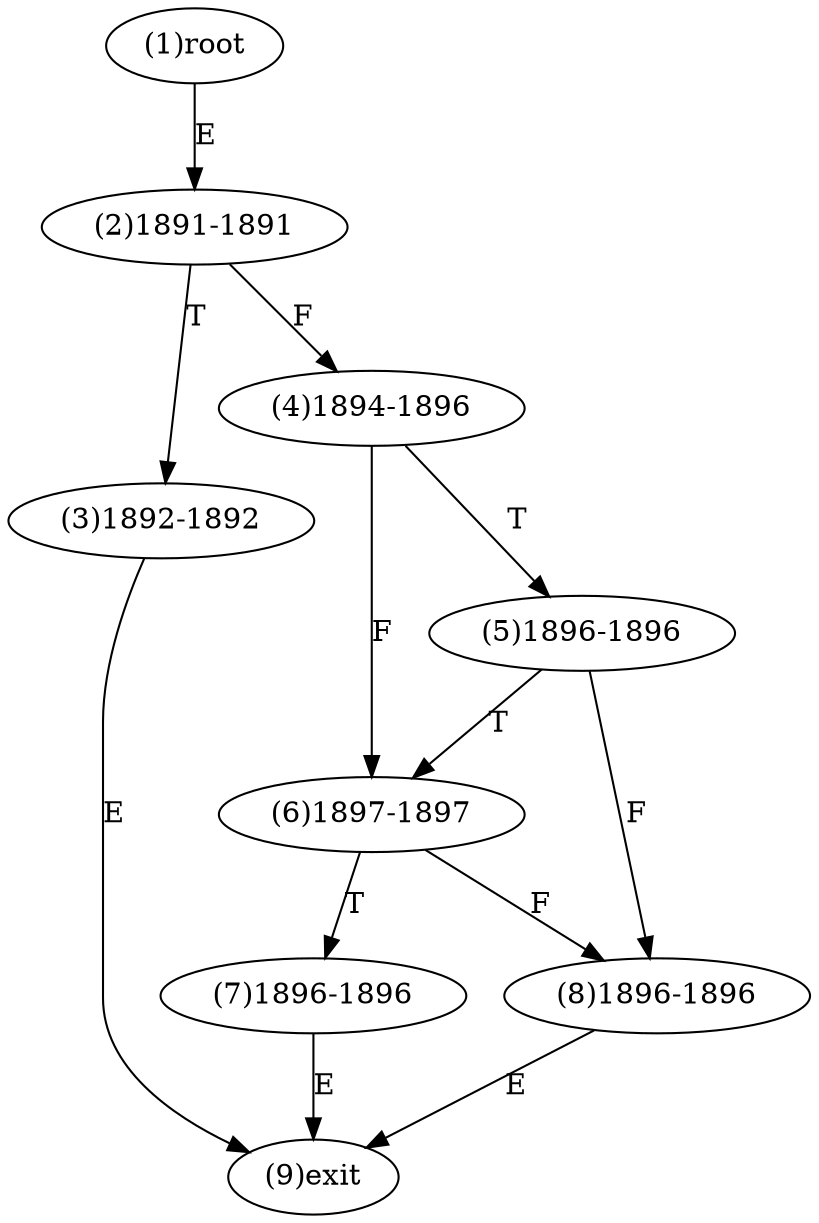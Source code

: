 digraph "" { 
1[ label="(1)root"];
2[ label="(2)1891-1891"];
3[ label="(3)1892-1892"];
4[ label="(4)1894-1896"];
5[ label="(5)1896-1896"];
6[ label="(6)1897-1897"];
7[ label="(7)1896-1896"];
8[ label="(8)1896-1896"];
9[ label="(9)exit"];
1->2[ label="E"];
2->4[ label="F"];
2->3[ label="T"];
3->9[ label="E"];
4->6[ label="F"];
4->5[ label="T"];
5->8[ label="F"];
5->6[ label="T"];
6->8[ label="F"];
6->7[ label="T"];
7->9[ label="E"];
8->9[ label="E"];
}